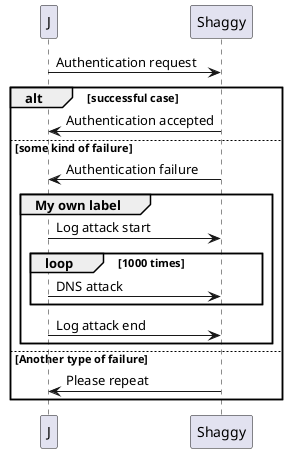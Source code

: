 @startuml
J -> Shaggy: Authentication request

alt successful case
    Shaggy -> J: Authentication accepted

else some kind of failure

    Shaggy -> J: Authentication failure
    group My own label
    J -> Shaggy: Log attack start
        loop 1000 times
            J -> Shaggy: DNS attack
        end
    J -> Shaggy: Log attack end
    end

else Another type of failure

    Shaggy -> J: Please repeat
end
@enduml
